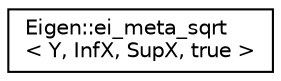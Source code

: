 digraph "Graphical Class Hierarchy"
{
  edge [fontname="Helvetica",fontsize="10",labelfontname="Helvetica",labelfontsize="10"];
  node [fontname="Helvetica",fontsize="10",shape=record];
  rankdir="LR";
  Node1 [label="Eigen::ei_meta_sqrt\l\< Y, InfX, SupX, true \>",height=0.2,width=0.4,color="black", fillcolor="white", style="filled",URL="$class_eigen_1_1ei__meta__sqrt_3_01_y_00_01_inf_x_00_01_sup_x_00_01true_01_4.html"];
}
